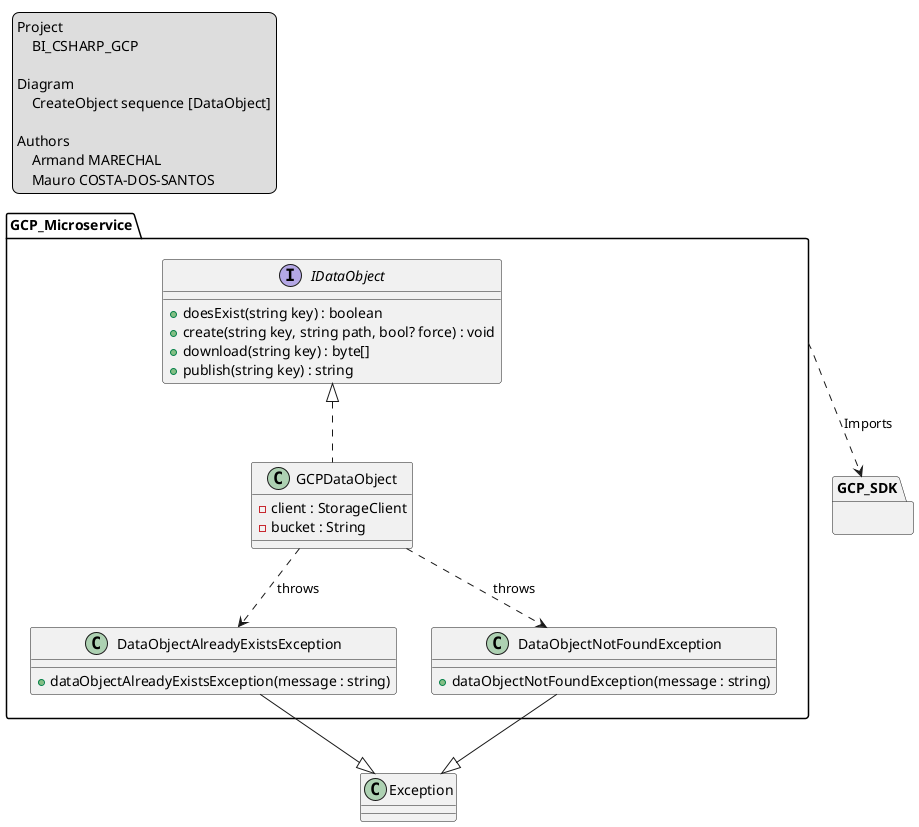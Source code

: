 @startuml DataObject

legend top left
    Project
        BI_CSHARP_GCP

    Diagram
        CreateObject sequence [DataObject]

    Authors
        Armand MARECHAL
        Mauro COSTA-DOS-SANTOS 
endlegend

package GCP_Microservice {
    interface IDataObject {
     +doesExist(string key) : boolean
     +create(string key, string path, bool? force) : void
     +download(string key) : byte[]
     +publish(string key) : string
    }

    class GCPDataObject {
     -client : StorageClient
     -bucket : String
    }

    class DataObjectAlreadyExistsException {
     +dataObjectAlreadyExistsException(message : string)
    }

    class DataObjectNotFoundException {
     +dataObjectNotFoundException(message : string)
    }
}

package GCP_SDK {}

IDataObject <|.. GCPDataObject
GCP_Microservice ..> GCP_SDK: Imports

class Exception

GCPDataObject ..> DataObjectAlreadyExistsException : throws
GCPDataObject ..> DataObjectNotFoundException : throws

DataObjectAlreadyExistsException --|> Exception
DataObjectNotFoundException --|> Exception

@enduml

